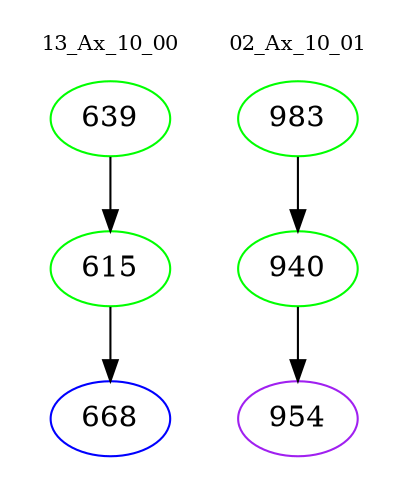 digraph{
subgraph cluster_0 {
color = white
label = "13_Ax_10_00";
fontsize=10;
T0_639 [label="639", color="green"]
T0_639 -> T0_615 [color="black"]
T0_615 [label="615", color="green"]
T0_615 -> T0_668 [color="black"]
T0_668 [label="668", color="blue"]
}
subgraph cluster_1 {
color = white
label = "02_Ax_10_01";
fontsize=10;
T1_983 [label="983", color="green"]
T1_983 -> T1_940 [color="black"]
T1_940 [label="940", color="green"]
T1_940 -> T1_954 [color="black"]
T1_954 [label="954", color="purple"]
}
}
